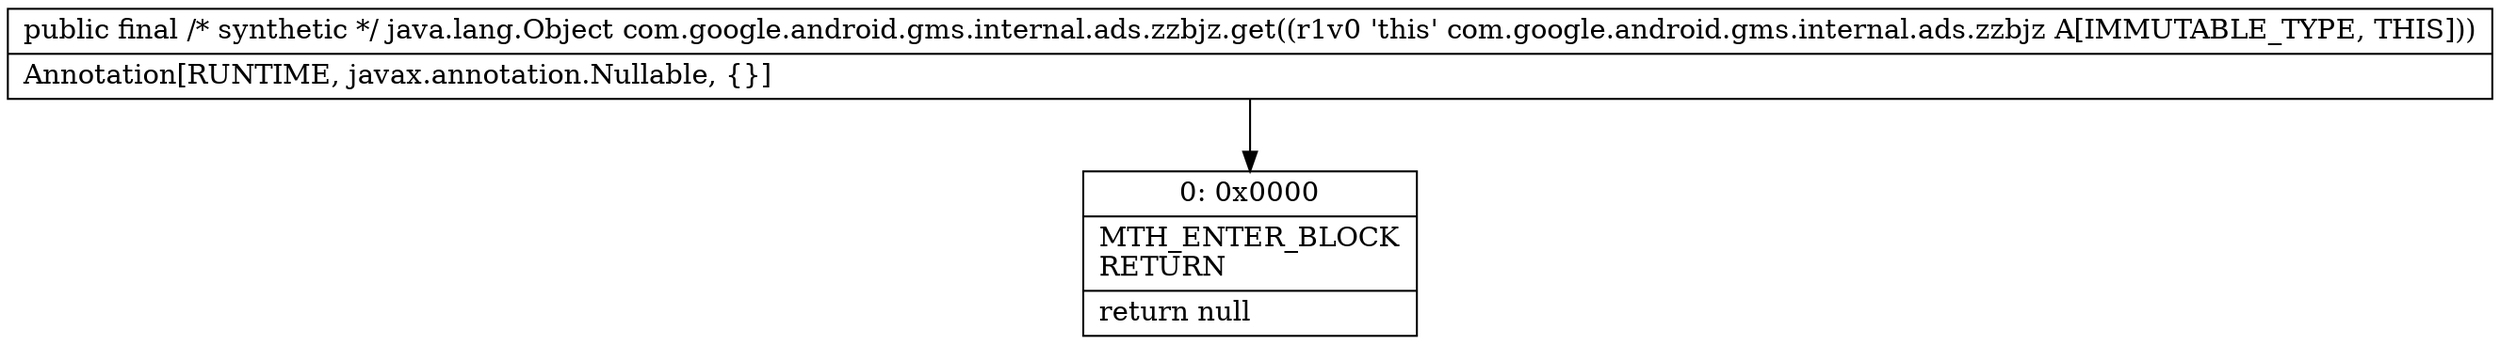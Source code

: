 digraph "CFG forcom.google.android.gms.internal.ads.zzbjz.get()Ljava\/lang\/Object;" {
Node_0 [shape=record,label="{0\:\ 0x0000|MTH_ENTER_BLOCK\lRETURN\l|return null\l}"];
MethodNode[shape=record,label="{public final \/* synthetic *\/ java.lang.Object com.google.android.gms.internal.ads.zzbjz.get((r1v0 'this' com.google.android.gms.internal.ads.zzbjz A[IMMUTABLE_TYPE, THIS]))  | Annotation[RUNTIME, javax.annotation.Nullable, \{\}]\l}"];
MethodNode -> Node_0;
}

